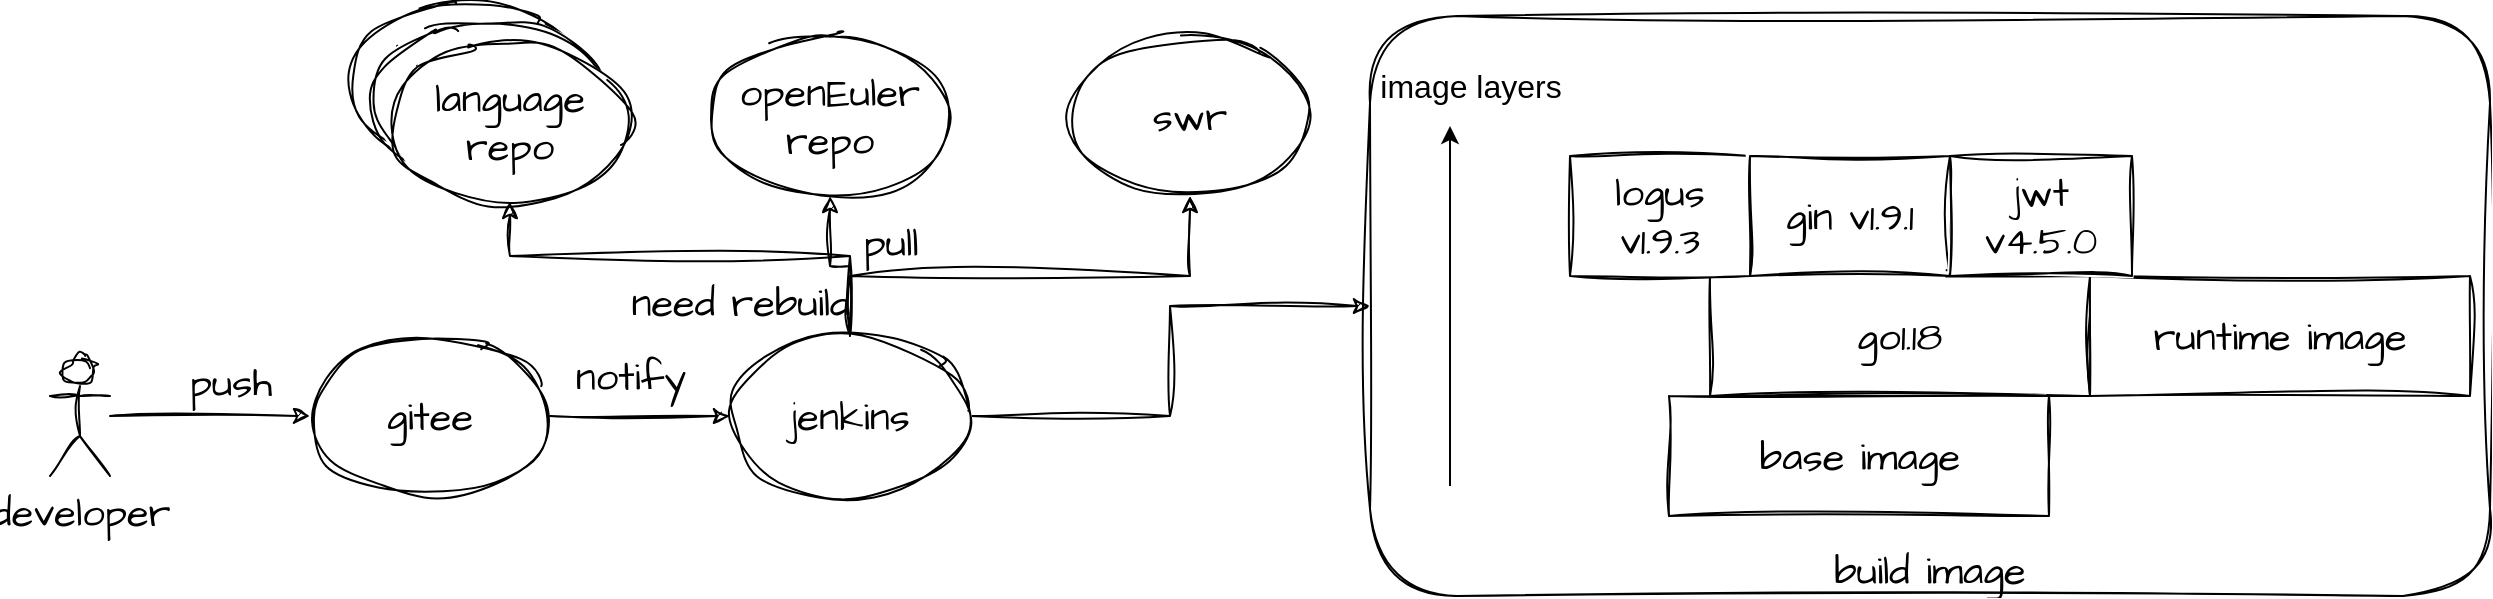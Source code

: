<mxfile version="21.6.2" type="github">
  <diagram name="第 1 页" id="lyarwIyyH_NkYc7SHTj9">
    <mxGraphModel dx="2901" dy="1114" grid="1" gridSize="10" guides="1" tooltips="1" connect="1" arrows="1" fold="1" page="1" pageScale="1" pageWidth="827" pageHeight="1169" math="0" shadow="0">
      <root>
        <mxCell id="0" />
        <mxCell id="1" parent="0" />
        <mxCell id="fakRV-VTrO63ZtZKMSBH-27" value="&lt;div&gt;&lt;br&gt;&lt;/div&gt;&lt;div&gt;&lt;br&gt;&lt;/div&gt;&lt;div&gt;&lt;br&gt;&lt;/div&gt;&lt;div&gt;&lt;br&gt;&lt;/div&gt;&lt;div&gt;&lt;br&gt;&lt;/div&gt;&lt;div&gt;&lt;br&gt;&lt;/div&gt;&lt;div&gt;&lt;br&gt;&lt;/div&gt;&lt;div&gt;&lt;br&gt;&lt;/div&gt;&lt;div&gt;&lt;br&gt;&lt;/div&gt;&lt;div&gt;&lt;br&gt;&lt;/div&gt;&lt;div&gt;&lt;br&gt;&lt;/div&gt;&lt;div&gt;build image&lt;br&gt;&lt;/div&gt;" style="rounded=1;whiteSpace=wrap;html=1;sketch=1;hachureGap=4;jiggle=2;curveFitting=1;fontFamily=Architects Daughter;fontSource=https%3A%2F%2Ffonts.googleapis.com%2Fcss%3Ffamily%3DArchitects%2BDaughter;fontSize=20;" parent="1" vertex="1">
          <mxGeometry x="260" y="10" width="560" height="290" as="geometry" />
        </mxCell>
        <mxCell id="fakRV-VTrO63ZtZKMSBH-1" value="openEuler repo" style="ellipse;whiteSpace=wrap;html=1;sketch=1;hachureGap=4;jiggle=2;curveFitting=1;fontFamily=Architects Daughter;fontSource=https%3A%2F%2Ffonts.googleapis.com%2Fcss%3Ffamily%3DArchitects%2BDaughter;fontSize=20;" parent="1" vertex="1">
          <mxGeometry x="-70" y="20" width="120" height="80" as="geometry" />
        </mxCell>
        <mxCell id="fakRV-VTrO63ZtZKMSBH-37" style="edgeStyle=orthogonalEdgeStyle;rounded=0;sketch=1;hachureGap=4;jiggle=2;curveFitting=1;orthogonalLoop=1;jettySize=auto;html=1;entryX=0;entryY=0.5;entryDx=0;entryDy=0;fontFamily=Architects Daughter;fontSource=https%3A%2F%2Ffonts.googleapis.com%2Fcss%3Ffamily%3DArchitects%2BDaughter;fontSize=16;" parent="1" source="fakRV-VTrO63ZtZKMSBH-3" target="fakRV-VTrO63ZtZKMSBH-36" edge="1">
          <mxGeometry relative="1" as="geometry" />
        </mxCell>
        <mxCell id="fakRV-VTrO63ZtZKMSBH-3" value="gitee" style="ellipse;whiteSpace=wrap;html=1;sketch=1;hachureGap=4;jiggle=2;curveFitting=1;fontFamily=Architects Daughter;fontSource=https%3A%2F%2Ffonts.googleapis.com%2Fcss%3Ffamily%3DArchitects%2BDaughter;fontSize=20;" parent="1" vertex="1">
          <mxGeometry x="-270" y="170" width="120" height="80" as="geometry" />
        </mxCell>
        <mxCell id="fakRV-VTrO63ZtZKMSBH-4" value="swr" style="ellipse;whiteSpace=wrap;html=1;sketch=1;hachureGap=4;jiggle=2;curveFitting=1;fontFamily=Architects Daughter;fontSource=https%3A%2F%2Ffonts.googleapis.com%2Fcss%3Ffamily%3DArchitects%2BDaughter;fontSize=20;" parent="1" vertex="1">
          <mxGeometry x="110" y="20" width="120" height="80" as="geometry" />
        </mxCell>
        <mxCell id="fakRV-VTrO63ZtZKMSBH-20" value="go1.18" style="rounded=0;whiteSpace=wrap;html=1;sketch=1;hachureGap=4;jiggle=2;curveFitting=1;fontFamily=Architects Daughter;fontSource=https%3A%2F%2Ffonts.googleapis.com%2Fcss%3Ffamily%3DArchitects%2BDaughter;fontSize=20;" parent="1" vertex="1">
          <mxGeometry x="430" y="140" width="190" height="60" as="geometry" />
        </mxCell>
        <mxCell id="fakRV-VTrO63ZtZKMSBH-21" value="runtime image" style="rounded=0;whiteSpace=wrap;html=1;sketch=1;hachureGap=4;jiggle=2;curveFitting=1;fontFamily=Architects Daughter;fontSource=https%3A%2F%2Ffonts.googleapis.com%2Fcss%3Ffamily%3DArchitects%2BDaughter;fontSize=20;" parent="1" vertex="1">
          <mxGeometry x="620" y="140" width="190" height="60" as="geometry" />
        </mxCell>
        <mxCell id="fakRV-VTrO63ZtZKMSBH-22" value="base image" style="rounded=0;whiteSpace=wrap;html=1;sketch=1;hachureGap=4;jiggle=2;curveFitting=1;fontFamily=Architects Daughter;fontSource=https%3A%2F%2Ffonts.googleapis.com%2Fcss%3Ffamily%3DArchitects%2BDaughter;fontSize=20;" parent="1" vertex="1">
          <mxGeometry x="409.5" y="200" width="190" height="60" as="geometry" />
        </mxCell>
        <mxCell id="fakRV-VTrO63ZtZKMSBH-23" value="logus v1.9.3" style="rounded=0;whiteSpace=wrap;html=1;sketch=1;hachureGap=4;jiggle=2;curveFitting=1;fontFamily=Architects Daughter;fontSource=https%3A%2F%2Ffonts.googleapis.com%2Fcss%3Ffamily%3DArchitects%2BDaughter;fontSize=20;" parent="1" vertex="1">
          <mxGeometry x="360" y="80" width="90" height="60" as="geometry" />
        </mxCell>
        <mxCell id="fakRV-VTrO63ZtZKMSBH-28" value="gin v1.9.1" style="rounded=0;whiteSpace=wrap;html=1;sketch=1;hachureGap=4;jiggle=2;curveFitting=1;fontFamily=Architects Daughter;fontSource=https%3A%2F%2Ffonts.googleapis.com%2Fcss%3Ffamily%3DArchitects%2BDaughter;fontSize=20;" parent="1" vertex="1">
          <mxGeometry x="450" y="80" width="100" height="60" as="geometry" />
        </mxCell>
        <mxCell id="fakRV-VTrO63ZtZKMSBH-32" value="jwt v4.5.0" style="rounded=0;whiteSpace=wrap;html=1;sketch=1;hachureGap=4;jiggle=2;curveFitting=1;fontFamily=Architects Daughter;fontSource=https%3A%2F%2Ffonts.googleapis.com%2Fcss%3Ffamily%3DArchitects%2BDaughter;fontSize=20;" parent="1" vertex="1">
          <mxGeometry x="550" y="80" width="91" height="60" as="geometry" />
        </mxCell>
        <mxCell id="fakRV-VTrO63ZtZKMSBH-34" style="edgeStyle=orthogonalEdgeStyle;rounded=0;sketch=1;hachureGap=4;jiggle=2;curveFitting=1;orthogonalLoop=1;jettySize=auto;html=1;entryX=0;entryY=0.5;entryDx=0;entryDy=0;fontFamily=Architects Daughter;fontSource=https%3A%2F%2Ffonts.googleapis.com%2Fcss%3Ffamily%3DArchitects%2BDaughter;fontSize=16;" parent="1" source="fakRV-VTrO63ZtZKMSBH-33" target="fakRV-VTrO63ZtZKMSBH-3" edge="1">
          <mxGeometry relative="1" as="geometry" />
        </mxCell>
        <mxCell id="fakRV-VTrO63ZtZKMSBH-33" value="developer" style="shape=umlActor;verticalLabelPosition=bottom;verticalAlign=top;html=1;outlineConnect=0;sketch=1;hachureGap=4;jiggle=2;curveFitting=1;fontFamily=Architects Daughter;fontSource=https%3A%2F%2Ffonts.googleapis.com%2Fcss%3Ffamily%3DArchitects%2BDaughter;fontSize=20;" parent="1" vertex="1">
          <mxGeometry x="-400" y="180" width="30" height="60" as="geometry" />
        </mxCell>
        <mxCell id="fakRV-VTrO63ZtZKMSBH-35" value="push" style="text;html=1;align=center;verticalAlign=middle;resizable=0;points=[];autosize=1;strokeColor=none;fillColor=none;fontSize=20;fontFamily=Architects Daughter;" parent="1" vertex="1">
          <mxGeometry x="-340" y="173" width="60" height="40" as="geometry" />
        </mxCell>
        <mxCell id="fakRV-VTrO63ZtZKMSBH-40" style="edgeStyle=orthogonalEdgeStyle;rounded=0;sketch=1;hachureGap=4;jiggle=2;curveFitting=1;orthogonalLoop=1;jettySize=auto;html=1;entryX=0.5;entryY=1;entryDx=0;entryDy=0;fontFamily=Architects Daughter;fontSource=https%3A%2F%2Ffonts.googleapis.com%2Fcss%3Ffamily%3DArchitects%2BDaughter;fontSize=16;" parent="1" source="fakRV-VTrO63ZtZKMSBH-36" target="fakRV-VTrO63ZtZKMSBH-1" edge="1">
          <mxGeometry relative="1" as="geometry" />
        </mxCell>
        <mxCell id="fakRV-VTrO63ZtZKMSBH-41" style="edgeStyle=orthogonalEdgeStyle;rounded=0;sketch=1;hachureGap=4;jiggle=2;curveFitting=1;orthogonalLoop=1;jettySize=auto;html=1;fontFamily=Architects Daughter;fontSource=https%3A%2F%2Ffonts.googleapis.com%2Fcss%3Ffamily%3DArchitects%2BDaughter;fontSize=16;" parent="1" source="fakRV-VTrO63ZtZKMSBH-36" target="fakRV-VTrO63ZtZKMSBH-4" edge="1">
          <mxGeometry relative="1" as="geometry">
            <Array as="points">
              <mxPoint y="140" />
              <mxPoint x="170" y="140" />
            </Array>
          </mxGeometry>
        </mxCell>
        <mxCell id="fakRV-VTrO63ZtZKMSBH-42" style="edgeStyle=orthogonalEdgeStyle;rounded=0;sketch=1;hachureGap=4;jiggle=2;curveFitting=1;orthogonalLoop=1;jettySize=auto;html=1;entryX=0;entryY=0.5;entryDx=0;entryDy=0;fontFamily=Architects Daughter;fontSource=https%3A%2F%2Ffonts.googleapis.com%2Fcss%3Ffamily%3DArchitects%2BDaughter;fontSize=16;" parent="1" source="fakRV-VTrO63ZtZKMSBH-36" target="fakRV-VTrO63ZtZKMSBH-27" edge="1">
          <mxGeometry relative="1" as="geometry" />
        </mxCell>
        <mxCell id="fakRV-VTrO63ZtZKMSBH-36" value="jenkins" style="ellipse;whiteSpace=wrap;html=1;sketch=1;hachureGap=4;jiggle=2;curveFitting=1;fontFamily=Architects Daughter;fontSource=https%3A%2F%2Ffonts.googleapis.com%2Fcss%3Ffamily%3DArchitects%2BDaughter;fontSize=20;" parent="1" vertex="1">
          <mxGeometry x="-60" y="170" width="120" height="80" as="geometry" />
        </mxCell>
        <mxCell id="fakRV-VTrO63ZtZKMSBH-47" value="" style="edgeStyle=orthogonalEdgeStyle;rounded=0;sketch=1;hachureGap=4;jiggle=2;curveFitting=1;orthogonalLoop=1;jettySize=auto;html=1;fontFamily=Architects Daughter;fontSource=https%3A%2F%2Ffonts.googleapis.com%2Fcss%3Ffamily%3DArchitects%2BDaughter;fontSize=16;exitX=0.5;exitY=0;exitDx=0;exitDy=0;entryX=0.5;entryY=1;entryDx=0;entryDy=0;" parent="1" source="fakRV-VTrO63ZtZKMSBH-36" target="fakRV-VTrO63ZtZKMSBH-49" edge="1">
          <mxGeometry relative="1" as="geometry">
            <Array as="points">
              <mxPoint y="130" />
              <mxPoint x="-170" y="130" />
            </Array>
          </mxGeometry>
        </mxCell>
        <mxCell id="fakRV-VTrO63ZtZKMSBH-38" value="notify" style="text;html=1;align=center;verticalAlign=middle;resizable=0;points=[];autosize=1;strokeColor=none;fillColor=none;fontSize=20;fontFamily=Architects Daughter;" parent="1" vertex="1">
          <mxGeometry x="-150" y="170" width="80" height="40" as="geometry" />
        </mxCell>
        <mxCell id="fakRV-VTrO63ZtZKMSBH-43" value="pull" style="text;html=1;align=center;verticalAlign=middle;resizable=0;points=[];autosize=1;strokeColor=none;fillColor=none;fontSize=20;fontFamily=Architects Daughter;" parent="1" vertex="1">
          <mxGeometry x="-5" y="103" width="50" height="40" as="geometry" />
        </mxCell>
        <mxCell id="fakRV-VTrO63ZtZKMSBH-44" value="language repo" style="ellipse;whiteSpace=wrap;html=1;sketch=1;hachureGap=4;jiggle=2;curveFitting=1;fontFamily=Architects Daughter;fontSource=https%3A%2F%2Ffonts.googleapis.com%2Fcss%3Ffamily%3DArchitects%2BDaughter;fontSize=20;" parent="1" vertex="1">
          <mxGeometry x="-250" y="3" width="120" height="80" as="geometry" />
        </mxCell>
        <mxCell id="fakRV-VTrO63ZtZKMSBH-48" value="language repo" style="ellipse;whiteSpace=wrap;html=1;sketch=1;hachureGap=4;jiggle=2;curveFitting=1;fontFamily=Architects Daughter;fontSource=https%3A%2F%2Ffonts.googleapis.com%2Fcss%3Ffamily%3DArchitects%2BDaughter;fontSize=20;" parent="1" vertex="1">
          <mxGeometry x="-240" y="13" width="120" height="80" as="geometry" />
        </mxCell>
        <mxCell id="fakRV-VTrO63ZtZKMSBH-49" value="language repo" style="ellipse;whiteSpace=wrap;html=1;sketch=1;hachureGap=4;jiggle=2;curveFitting=1;fontFamily=Architects Daughter;fontSource=https%3A%2F%2Ffonts.googleapis.com%2Fcss%3Ffamily%3DArchitects%2BDaughter;fontSize=20;" parent="1" vertex="1">
          <mxGeometry x="-230" y="23" width="120" height="80" as="geometry" />
        </mxCell>
        <mxCell id="fakRV-VTrO63ZtZKMSBH-51" value="need rebuild" style="text;html=1;align=center;verticalAlign=middle;resizable=0;points=[];autosize=1;strokeColor=none;fillColor=none;fontSize=20;fontFamily=Architects Daughter;" parent="1" vertex="1">
          <mxGeometry x="-120" y="133" width="130" height="40" as="geometry" />
        </mxCell>
        <mxCell id="A7FTICZSP3irBKo2PEit-1" value="" style="endArrow=classic;html=1;rounded=0;" edge="1" parent="1">
          <mxGeometry width="50" height="50" relative="1" as="geometry">
            <mxPoint x="300" y="245" as="sourcePoint" />
            <mxPoint x="300" y="65" as="targetPoint" />
          </mxGeometry>
        </mxCell>
        <mxCell id="A7FTICZSP3irBKo2PEit-2" value="image layers" style="edgeLabel;html=1;align=center;verticalAlign=middle;resizable=0;points=[];fontSize=16;" vertex="1" connectable="0" parent="A7FTICZSP3irBKo2PEit-1">
          <mxGeometry x="0.7" y="-8" relative="1" as="geometry">
            <mxPoint x="2" y="-47" as="offset" />
          </mxGeometry>
        </mxCell>
      </root>
    </mxGraphModel>
  </diagram>
</mxfile>
